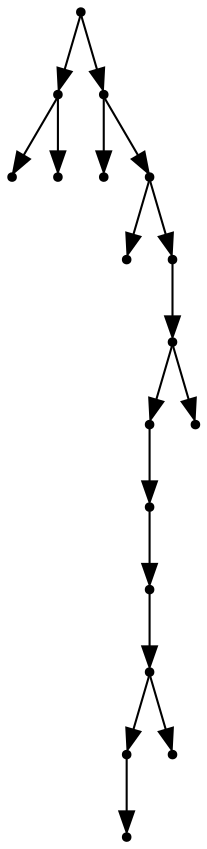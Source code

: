 digraph {
  17 [shape=point];
  2 [shape=point];
  0 [shape=point];
  1 [shape=point];
  16 [shape=point];
  3 [shape=point];
  15 [shape=point];
  4 [shape=point];
  14 [shape=point];
  13 [shape=point];
  11 [shape=point];
  10 [shape=point];
  9 [shape=point];
  8 [shape=point];
  6 [shape=point];
  5 [shape=point];
  7 [shape=point];
  12 [shape=point];
17 -> 2;
2 -> 0;
2 -> 1;
17 -> 16;
16 -> 3;
16 -> 15;
15 -> 4;
15 -> 14;
14 -> 13;
13 -> 11;
11 -> 10;
10 -> 9;
9 -> 8;
8 -> 6;
6 -> 5;
8 -> 7;
13 -> 12;
}

